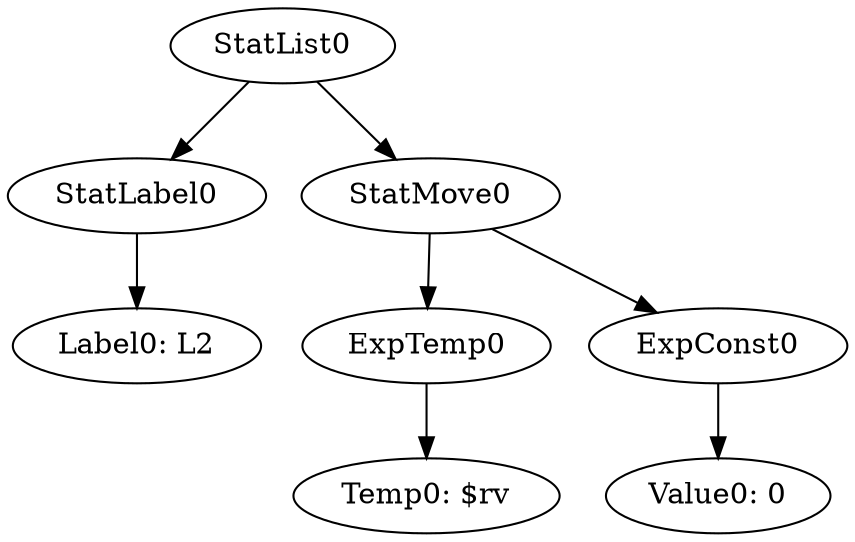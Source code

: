 digraph {
	ordering = out;
	ExpConst0 -> "Value0: 0";
	StatLabel0 -> "Label0: L2";
	StatList0 -> StatLabel0;
	StatList0 -> StatMove0;
	ExpTemp0 -> "Temp0: $rv";
	StatMove0 -> ExpTemp0;
	StatMove0 -> ExpConst0;
}

